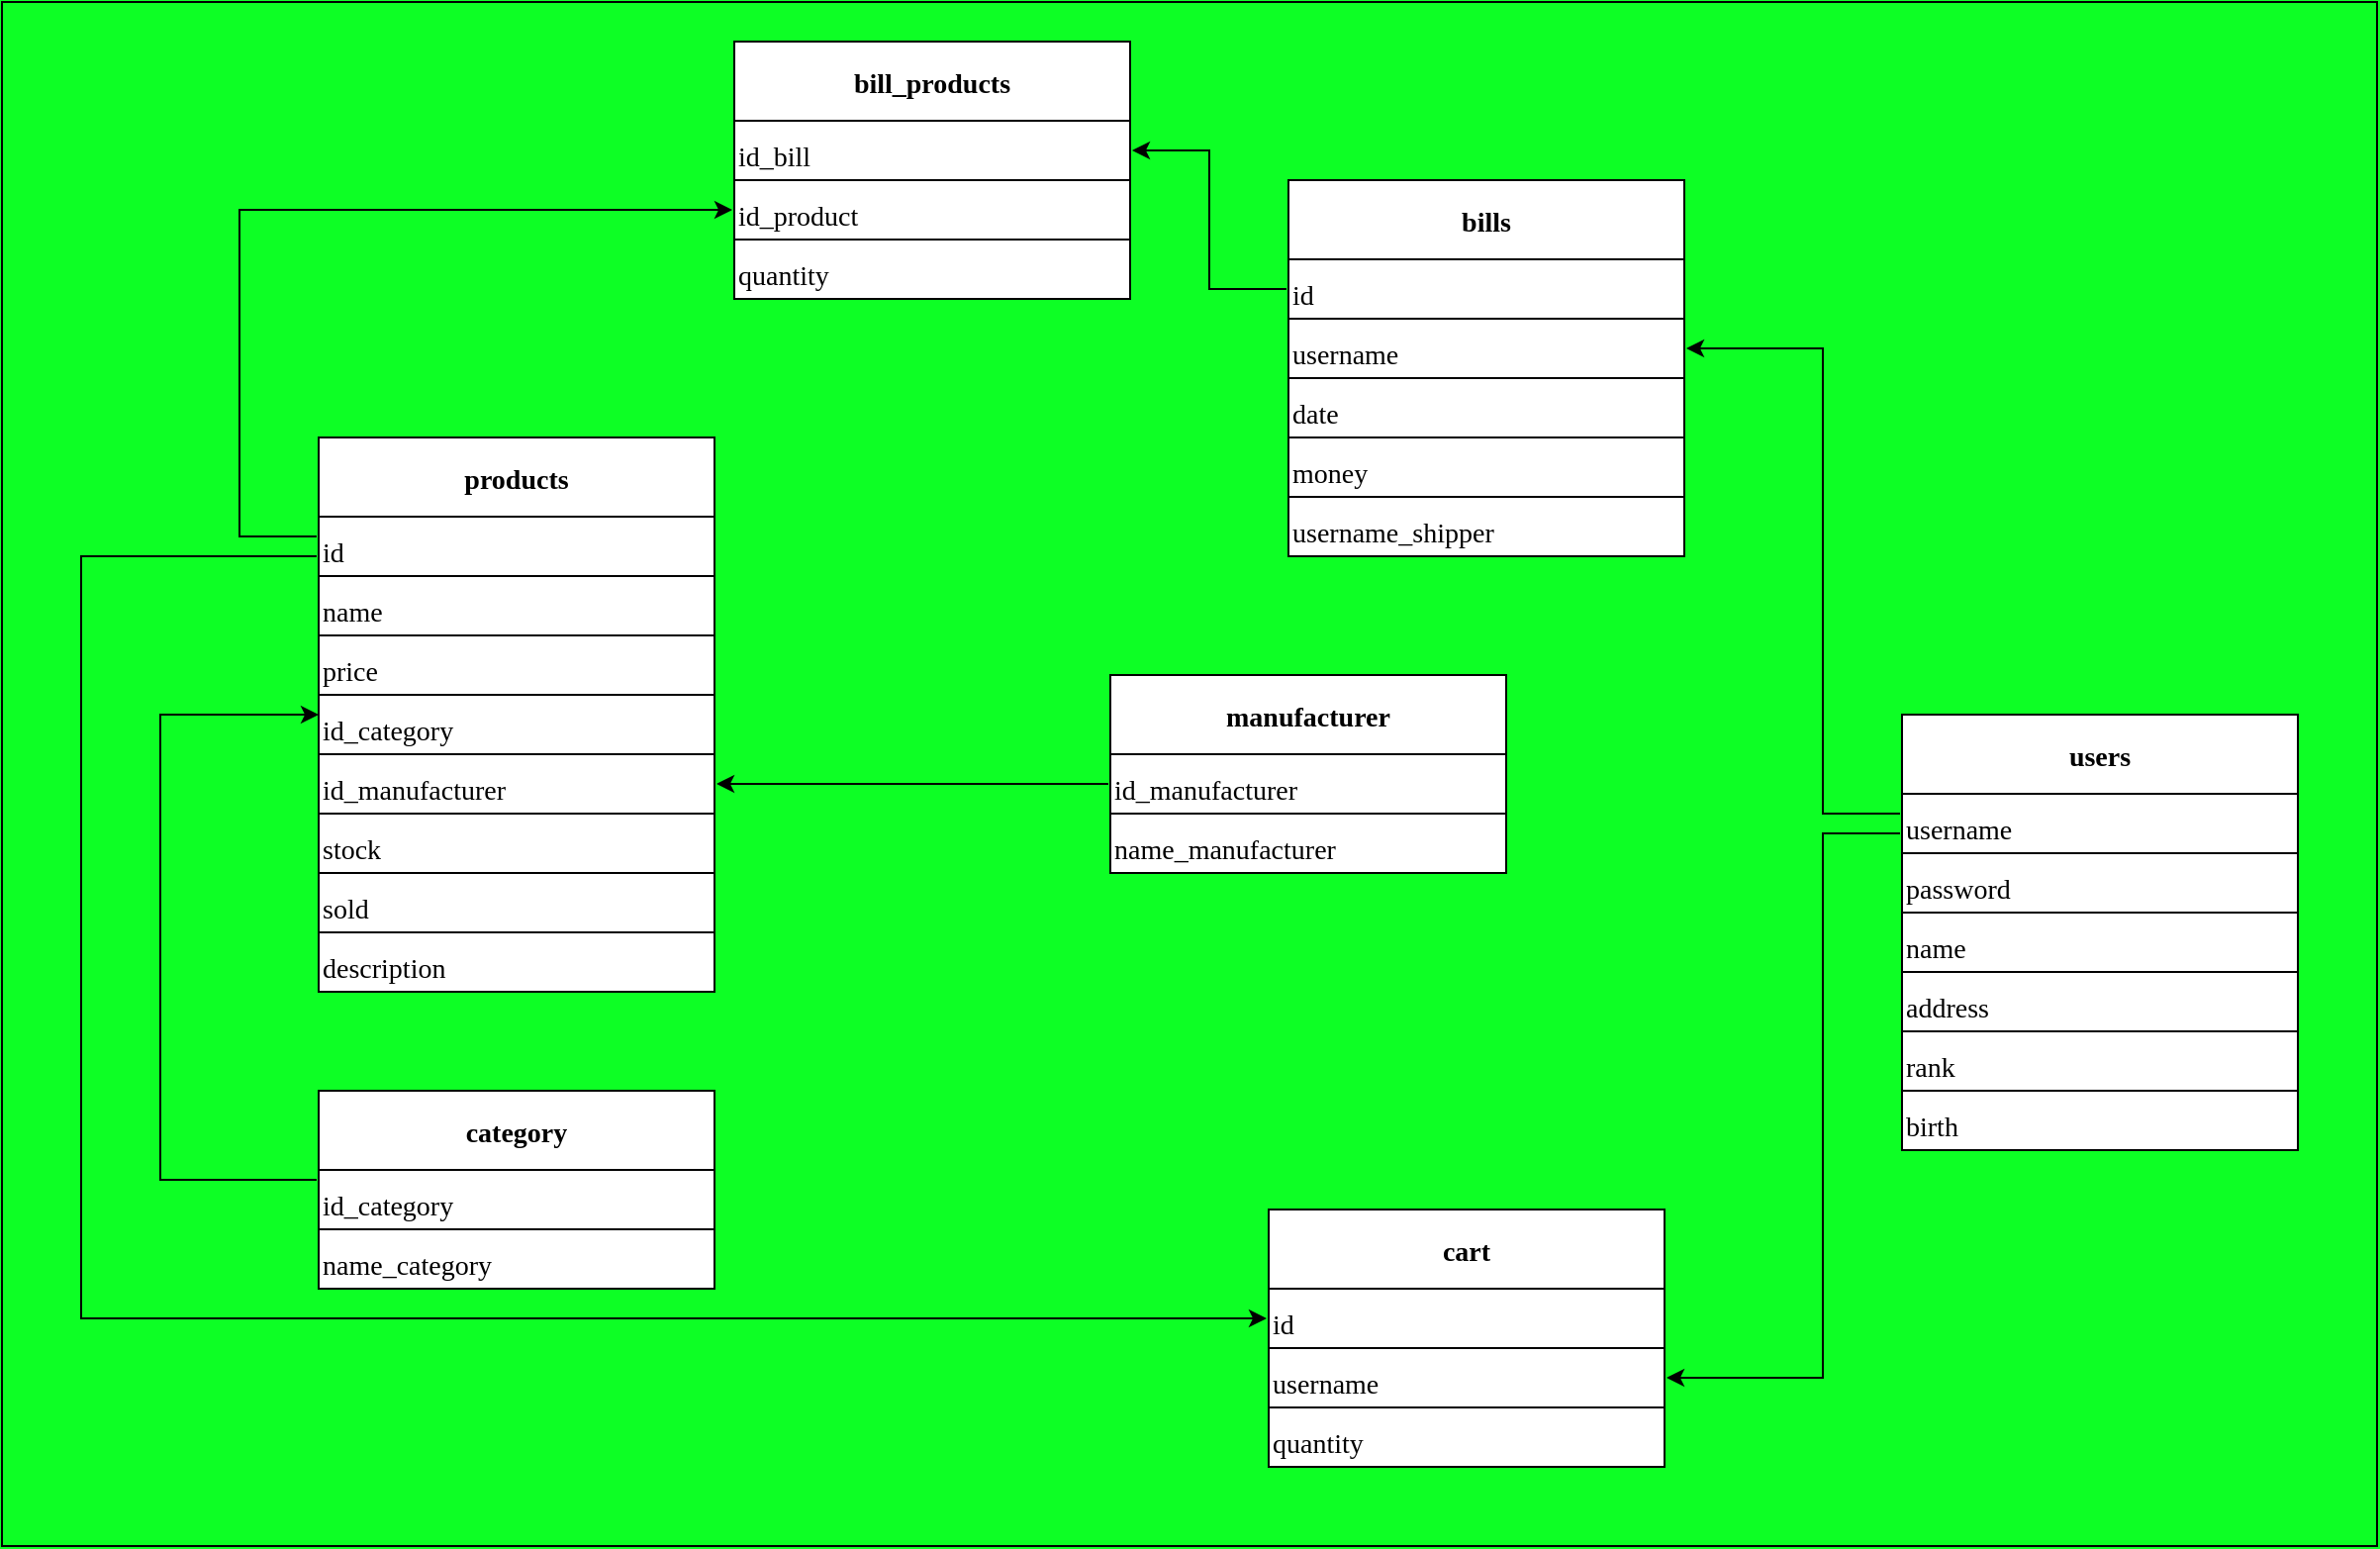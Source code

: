 <mxfile version="15.8.2" type="device"><diagram id="Jr6e6nMdbAhOzdqu26OK" name="Page-1"><mxGraphModel dx="1483" dy="800" grid="1" gridSize="10" guides="1" tooltips="1" connect="1" arrows="1" fold="1" page="1" pageScale="1" pageWidth="850" pageHeight="1100" background="#0DFF25" math="0" shadow="0"><root><mxCell id="0"/><mxCell id="1" parent="0"/><mxCell id="9SJjbUSvgEdiBYpVWnyA-1" value="users" style="swimlane;gradientColor=none;startSize=40;fontFamily=Times New Roman;fontSize=14;" vertex="1" parent="1"><mxGeometry x="1560" y="680" width="200" height="220" as="geometry"/></mxCell><mxCell id="9SJjbUSvgEdiBYpVWnyA-2" value="username" style="gradientColor=none;whiteSpace=wrap;fontColor=default;labelBackgroundColor=none;align=left;verticalAlign=bottom;perimeterSpacing=1;strokeWidth=1;rounded=0;shadow=0;sketch=0;fontFamily=Times New Roman;fontSize=14;" vertex="1" parent="9SJjbUSvgEdiBYpVWnyA-1"><mxGeometry y="40" width="200" height="30" as="geometry"/></mxCell><mxCell id="9SJjbUSvgEdiBYpVWnyA-3" value="password" style="gradientColor=none;whiteSpace=wrap;fontColor=default;labelBackgroundColor=none;align=left;verticalAlign=bottom;perimeterSpacing=1;strokeWidth=1;rounded=0;shadow=0;sketch=0;fontFamily=Times New Roman;fontSize=14;" vertex="1" parent="9SJjbUSvgEdiBYpVWnyA-1"><mxGeometry y="70" width="200" height="30" as="geometry"/></mxCell><mxCell id="9SJjbUSvgEdiBYpVWnyA-4" value="name" style="gradientColor=none;whiteSpace=wrap;fontColor=default;labelBackgroundColor=none;align=left;verticalAlign=bottom;perimeterSpacing=1;strokeWidth=1;rounded=0;shadow=0;sketch=0;fontFamily=Times New Roman;fontSize=14;" vertex="1" parent="9SJjbUSvgEdiBYpVWnyA-1"><mxGeometry y="100" width="200" height="30" as="geometry"/></mxCell><mxCell id="9SJjbUSvgEdiBYpVWnyA-5" value="address" style="gradientColor=none;whiteSpace=wrap;fontColor=default;labelBackgroundColor=none;align=left;verticalAlign=bottom;perimeterSpacing=1;strokeWidth=1;rounded=0;shadow=0;sketch=0;fontFamily=Times New Roman;fontSize=14;" vertex="1" parent="9SJjbUSvgEdiBYpVWnyA-1"><mxGeometry y="130" width="200" height="30" as="geometry"/></mxCell><mxCell id="9SJjbUSvgEdiBYpVWnyA-6" value="rank" style="gradientColor=none;whiteSpace=wrap;fontColor=default;labelBackgroundColor=none;align=left;verticalAlign=bottom;perimeterSpacing=1;strokeWidth=1;rounded=0;shadow=0;sketch=0;fontFamily=Times New Roman;fontSize=14;" vertex="1" parent="9SJjbUSvgEdiBYpVWnyA-1"><mxGeometry y="160" width="200" height="30" as="geometry"/></mxCell><mxCell id="9SJjbUSvgEdiBYpVWnyA-7" value="birth" style="gradientColor=none;whiteSpace=wrap;fontColor=default;labelBackgroundColor=none;align=left;verticalAlign=bottom;perimeterSpacing=1;strokeWidth=1;rounded=0;shadow=0;sketch=0;fontFamily=Times New Roman;fontSize=14;" vertex="1" parent="9SJjbUSvgEdiBYpVWnyA-1"><mxGeometry y="190" width="200" height="30" as="geometry"/></mxCell><mxCell id="9SJjbUSvgEdiBYpVWnyA-8" value="products" style="swimlane;gradientColor=none;startSize=40;fontFamily=Times New Roman;fontSize=14;" vertex="1" parent="1"><mxGeometry x="760" y="540" width="200" height="280" as="geometry"/></mxCell><mxCell id="9SJjbUSvgEdiBYpVWnyA-9" value="id" style="gradientColor=none;whiteSpace=wrap;fontColor=default;labelBackgroundColor=none;align=left;verticalAlign=bottom;perimeterSpacing=1;strokeWidth=1;rounded=0;shadow=0;sketch=0;fontFamily=Times New Roman;fontSize=14;" vertex="1" parent="9SJjbUSvgEdiBYpVWnyA-8"><mxGeometry y="40" width="200" height="30" as="geometry"/></mxCell><mxCell id="9SJjbUSvgEdiBYpVWnyA-10" value="name" style="gradientColor=none;whiteSpace=wrap;fontColor=default;labelBackgroundColor=none;align=left;verticalAlign=bottom;perimeterSpacing=1;strokeWidth=1;rounded=0;shadow=0;sketch=0;fontFamily=Times New Roman;fontSize=14;" vertex="1" parent="9SJjbUSvgEdiBYpVWnyA-8"><mxGeometry y="70" width="200" height="30" as="geometry"/></mxCell><mxCell id="9SJjbUSvgEdiBYpVWnyA-11" value="price" style="gradientColor=none;whiteSpace=wrap;fontColor=default;labelBackgroundColor=none;align=left;verticalAlign=bottom;perimeterSpacing=1;strokeWidth=1;rounded=0;shadow=0;sketch=0;fontFamily=Times New Roman;fontSize=14;" vertex="1" parent="9SJjbUSvgEdiBYpVWnyA-8"><mxGeometry y="100" width="200" height="30" as="geometry"/></mxCell><mxCell id="9SJjbUSvgEdiBYpVWnyA-12" value="id_category" style="gradientColor=none;whiteSpace=wrap;fontColor=default;labelBackgroundColor=none;align=left;verticalAlign=bottom;perimeterSpacing=1;strokeWidth=1;rounded=0;shadow=0;sketch=0;fontFamily=Times New Roman;fontSize=14;" vertex="1" parent="9SJjbUSvgEdiBYpVWnyA-8"><mxGeometry y="130" width="200" height="30" as="geometry"/></mxCell><mxCell id="9SJjbUSvgEdiBYpVWnyA-13" value="id_manufacturer" style="gradientColor=none;whiteSpace=wrap;fontColor=default;labelBackgroundColor=none;align=left;verticalAlign=bottom;perimeterSpacing=1;strokeWidth=1;rounded=0;shadow=0;sketch=0;fontFamily=Times New Roman;fontSize=14;" vertex="1" parent="9SJjbUSvgEdiBYpVWnyA-8"><mxGeometry y="160" width="200" height="30" as="geometry"/></mxCell><mxCell id="9SJjbUSvgEdiBYpVWnyA-14" value="stock" style="gradientColor=none;whiteSpace=wrap;fontColor=default;labelBackgroundColor=none;align=left;verticalAlign=bottom;perimeterSpacing=1;strokeWidth=1;rounded=0;shadow=0;sketch=0;fontFamily=Times New Roman;fontSize=14;" vertex="1" parent="9SJjbUSvgEdiBYpVWnyA-8"><mxGeometry y="190" width="200" height="30" as="geometry"/></mxCell><mxCell id="9SJjbUSvgEdiBYpVWnyA-15" value="sold" style="gradientColor=none;whiteSpace=wrap;fontColor=default;labelBackgroundColor=none;align=left;verticalAlign=bottom;perimeterSpacing=1;strokeWidth=1;rounded=0;shadow=0;sketch=0;fontFamily=Times New Roman;fontSize=14;" vertex="1" parent="9SJjbUSvgEdiBYpVWnyA-8"><mxGeometry y="220" width="200" height="30" as="geometry"/></mxCell><mxCell id="9SJjbUSvgEdiBYpVWnyA-16" value="description" style="gradientColor=none;whiteSpace=wrap;fontColor=default;labelBackgroundColor=none;align=left;verticalAlign=bottom;perimeterSpacing=1;strokeWidth=1;rounded=0;shadow=0;sketch=0;fontFamily=Times New Roman;fontSize=14;" vertex="1" parent="9SJjbUSvgEdiBYpVWnyA-8"><mxGeometry y="250" width="200" height="30" as="geometry"/></mxCell><mxCell id="9SJjbUSvgEdiBYpVWnyA-22" value="category" style="swimlane;gradientColor=none;startSize=40;fontFamily=Times New Roman;fontSize=14;" vertex="1" parent="1"><mxGeometry x="760" y="870" width="200" height="100" as="geometry"/></mxCell><mxCell id="9SJjbUSvgEdiBYpVWnyA-23" value="id_category" style="gradientColor=none;whiteSpace=wrap;fontColor=default;labelBackgroundColor=none;align=left;verticalAlign=bottom;perimeterSpacing=1;strokeWidth=1;rounded=0;shadow=0;sketch=0;fontFamily=Times New Roman;fontSize=14;" vertex="1" parent="9SJjbUSvgEdiBYpVWnyA-22"><mxGeometry y="40" width="200" height="30" as="geometry"/></mxCell><mxCell id="9SJjbUSvgEdiBYpVWnyA-24" value="name_category" style="gradientColor=none;whiteSpace=wrap;fontColor=default;labelBackgroundColor=none;align=left;verticalAlign=bottom;perimeterSpacing=1;strokeWidth=1;rounded=0;shadow=0;sketch=0;fontFamily=Times New Roman;fontSize=14;" vertex="1" parent="9SJjbUSvgEdiBYpVWnyA-22"><mxGeometry y="70" width="200" height="30" as="geometry"/></mxCell><mxCell id="9SJjbUSvgEdiBYpVWnyA-30" value="bills" style="swimlane;gradientColor=none;startSize=40;fontFamily=Times New Roman;fontSize=14;" vertex="1" parent="1"><mxGeometry x="1250" y="410" width="200" height="190" as="geometry"/></mxCell><mxCell id="9SJjbUSvgEdiBYpVWnyA-31" value="id" style="gradientColor=none;whiteSpace=wrap;fontColor=default;labelBackgroundColor=none;align=left;verticalAlign=bottom;perimeterSpacing=1;strokeWidth=1;rounded=0;shadow=0;sketch=0;fontFamily=Times New Roman;fontSize=14;" vertex="1" parent="9SJjbUSvgEdiBYpVWnyA-30"><mxGeometry y="40" width="200" height="30" as="geometry"/></mxCell><mxCell id="9SJjbUSvgEdiBYpVWnyA-32" value="username" style="gradientColor=none;whiteSpace=wrap;fontColor=default;labelBackgroundColor=none;align=left;verticalAlign=bottom;perimeterSpacing=1;strokeWidth=1;rounded=0;shadow=0;sketch=0;fontFamily=Times New Roman;fontSize=14;" vertex="1" parent="9SJjbUSvgEdiBYpVWnyA-30"><mxGeometry y="70" width="200" height="30" as="geometry"/></mxCell><mxCell id="9SJjbUSvgEdiBYpVWnyA-33" value="date" style="gradientColor=none;whiteSpace=wrap;fontColor=default;labelBackgroundColor=none;align=left;verticalAlign=bottom;perimeterSpacing=1;strokeWidth=1;rounded=0;shadow=0;sketch=0;fontFamily=Times New Roman;fontSize=14;" vertex="1" parent="9SJjbUSvgEdiBYpVWnyA-30"><mxGeometry y="100" width="200" height="30" as="geometry"/></mxCell><mxCell id="9SJjbUSvgEdiBYpVWnyA-34" value="money" style="gradientColor=none;whiteSpace=wrap;fontColor=default;labelBackgroundColor=none;align=left;verticalAlign=bottom;perimeterSpacing=1;strokeWidth=1;rounded=0;shadow=0;sketch=0;fontFamily=Times New Roman;fontSize=14;" vertex="1" parent="9SJjbUSvgEdiBYpVWnyA-30"><mxGeometry y="130" width="200" height="30" as="geometry"/></mxCell><mxCell id="9SJjbUSvgEdiBYpVWnyA-36" value="username_shipper" style="gradientColor=none;whiteSpace=wrap;fontColor=default;labelBackgroundColor=none;align=left;verticalAlign=bottom;perimeterSpacing=1;strokeWidth=1;rounded=0;shadow=0;sketch=0;fontFamily=Times New Roman;fontSize=14;" vertex="1" parent="9SJjbUSvgEdiBYpVWnyA-30"><mxGeometry y="160" width="200" height="30" as="geometry"/></mxCell><mxCell id="9SJjbUSvgEdiBYpVWnyA-41" style="edgeStyle=orthogonalEdgeStyle;rounded=0;orthogonalLoop=1;jettySize=auto;html=1;entryX=0;entryY=0.5;entryDx=0;entryDy=0;fontFamily=Times New Roman;fontSize=14;" edge="1" parent="1" source="9SJjbUSvgEdiBYpVWnyA-23" target="9SJjbUSvgEdiBYpVWnyA-8"><mxGeometry relative="1" as="geometry"><Array as="points"><mxPoint x="680" y="915"/><mxPoint x="680" y="680"/></Array></mxGeometry></mxCell><mxCell id="9SJjbUSvgEdiBYpVWnyA-44" value="bill_products" style="swimlane;gradientColor=none;startSize=40;fontFamily=Times New Roman;fontSize=14;" vertex="1" parent="1"><mxGeometry x="970" y="340" width="200" height="130" as="geometry"/></mxCell><mxCell id="9SJjbUSvgEdiBYpVWnyA-45" value="id_bill" style="gradientColor=none;whiteSpace=wrap;fontColor=default;labelBackgroundColor=none;align=left;verticalAlign=bottom;perimeterSpacing=1;strokeWidth=1;rounded=0;shadow=0;sketch=0;fontFamily=Times New Roman;fontSize=14;" vertex="1" parent="9SJjbUSvgEdiBYpVWnyA-44"><mxGeometry y="40" width="200" height="30" as="geometry"/></mxCell><mxCell id="9SJjbUSvgEdiBYpVWnyA-46" value="id_product" style="gradientColor=none;whiteSpace=wrap;fontColor=default;labelBackgroundColor=none;align=left;verticalAlign=bottom;perimeterSpacing=1;strokeWidth=1;rounded=0;shadow=0;sketch=0;fontFamily=Times New Roman;fontSize=14;" vertex="1" parent="9SJjbUSvgEdiBYpVWnyA-44"><mxGeometry y="70" width="200" height="30" as="geometry"/></mxCell><mxCell id="9SJjbUSvgEdiBYpVWnyA-47" value="quantity" style="gradientColor=none;whiteSpace=wrap;fontColor=default;labelBackgroundColor=none;align=left;verticalAlign=bottom;perimeterSpacing=1;strokeWidth=1;rounded=0;shadow=0;sketch=0;fontFamily=Times New Roman;fontSize=14;" vertex="1" parent="9SJjbUSvgEdiBYpVWnyA-44"><mxGeometry y="100" width="200" height="30" as="geometry"/></mxCell><mxCell id="9SJjbUSvgEdiBYpVWnyA-48" style="edgeStyle=orthogonalEdgeStyle;rounded=0;orthogonalLoop=1;jettySize=auto;html=1;entryX=1;entryY=0.5;entryDx=0;entryDy=0;fontFamily=Times New Roman;fontSize=14;" edge="1" parent="1" source="9SJjbUSvgEdiBYpVWnyA-2" target="9SJjbUSvgEdiBYpVWnyA-32"><mxGeometry relative="1" as="geometry"><Array as="points"><mxPoint x="1520" y="730"/><mxPoint x="1520" y="495"/></Array></mxGeometry></mxCell><mxCell id="9SJjbUSvgEdiBYpVWnyA-49" value="cart" style="swimlane;gradientColor=none;startSize=40;fontFamily=Times New Roman;fontSize=14;" vertex="1" parent="1"><mxGeometry x="1240" y="930" width="200" height="130" as="geometry"/></mxCell><mxCell id="9SJjbUSvgEdiBYpVWnyA-50" value="id" style="gradientColor=none;whiteSpace=wrap;fontColor=default;labelBackgroundColor=none;align=left;verticalAlign=bottom;perimeterSpacing=1;strokeWidth=1;rounded=0;shadow=0;sketch=0;fontFamily=Times New Roman;fontSize=14;" vertex="1" parent="9SJjbUSvgEdiBYpVWnyA-49"><mxGeometry y="40" width="200" height="30" as="geometry"/></mxCell><mxCell id="9SJjbUSvgEdiBYpVWnyA-51" value="username" style="gradientColor=none;whiteSpace=wrap;fontColor=default;labelBackgroundColor=none;align=left;verticalAlign=bottom;perimeterSpacing=1;strokeWidth=1;rounded=0;shadow=0;sketch=0;fontFamily=Times New Roman;fontSize=14;" vertex="1" parent="9SJjbUSvgEdiBYpVWnyA-49"><mxGeometry y="70" width="200" height="30" as="geometry"/></mxCell><mxCell id="9SJjbUSvgEdiBYpVWnyA-52" value="quantity" style="gradientColor=none;whiteSpace=wrap;fontColor=default;labelBackgroundColor=none;align=left;verticalAlign=bottom;perimeterSpacing=1;strokeWidth=1;rounded=0;shadow=0;sketch=0;fontFamily=Times New Roman;fontSize=14;" vertex="1" parent="9SJjbUSvgEdiBYpVWnyA-49"><mxGeometry y="100" width="200" height="30" as="geometry"/></mxCell><mxCell id="9SJjbUSvgEdiBYpVWnyA-53" style="edgeStyle=orthogonalEdgeStyle;rounded=0;orthogonalLoop=1;jettySize=auto;html=1;entryX=1;entryY=0.5;entryDx=0;entryDy=0;fontFamily=Times New Roman;fontSize=14;" edge="1" parent="1" source="9SJjbUSvgEdiBYpVWnyA-2" target="9SJjbUSvgEdiBYpVWnyA-51"><mxGeometry relative="1" as="geometry"><Array as="points"><mxPoint x="1520" y="740"/><mxPoint x="1520" y="1015"/></Array></mxGeometry></mxCell><mxCell id="9SJjbUSvgEdiBYpVWnyA-61" style="edgeStyle=orthogonalEdgeStyle;rounded=0;orthogonalLoop=1;jettySize=auto;html=1;entryX=0;entryY=0.5;entryDx=0;entryDy=0;fontFamily=Times New Roman;fontSize=14;" edge="1" parent="1" source="9SJjbUSvgEdiBYpVWnyA-9" target="9SJjbUSvgEdiBYpVWnyA-46"><mxGeometry relative="1" as="geometry"><mxPoint x="830" y="430" as="targetPoint"/><Array as="points"><mxPoint x="720" y="590"/><mxPoint x="720" y="425"/></Array></mxGeometry></mxCell><mxCell id="9SJjbUSvgEdiBYpVWnyA-62" style="edgeStyle=orthogonalEdgeStyle;rounded=0;orthogonalLoop=1;jettySize=auto;html=1;entryX=1;entryY=0.5;entryDx=0;entryDy=0;fontFamily=Times New Roman;fontSize=14;" edge="1" parent="1" source="9SJjbUSvgEdiBYpVWnyA-31" target="9SJjbUSvgEdiBYpVWnyA-45"><mxGeometry relative="1" as="geometry"/></mxCell><mxCell id="9SJjbUSvgEdiBYpVWnyA-63" style="edgeStyle=orthogonalEdgeStyle;rounded=0;orthogonalLoop=1;jettySize=auto;html=1;entryX=0;entryY=0.5;entryDx=0;entryDy=0;fontFamily=Times New Roman;fontSize=14;" edge="1" parent="1" source="9SJjbUSvgEdiBYpVWnyA-9" target="9SJjbUSvgEdiBYpVWnyA-50"><mxGeometry relative="1" as="geometry"><mxPoint x="1160" y="1040" as="targetPoint"/><Array as="points"><mxPoint x="640" y="600"/><mxPoint x="640" y="985"/></Array></mxGeometry></mxCell><mxCell id="9SJjbUSvgEdiBYpVWnyA-71" value="manufacturer" style="swimlane;gradientColor=none;startSize=40;fontFamily=Times New Roman;fontSize=14;" vertex="1" parent="1"><mxGeometry x="1160" y="660" width="200" height="100" as="geometry"/></mxCell><mxCell id="9SJjbUSvgEdiBYpVWnyA-72" value="id_manufacturer" style="gradientColor=none;whiteSpace=wrap;fontColor=default;labelBackgroundColor=none;align=left;verticalAlign=bottom;perimeterSpacing=1;strokeWidth=1;rounded=0;shadow=0;sketch=0;fontFamily=Times New Roman;fontSize=14;" vertex="1" parent="9SJjbUSvgEdiBYpVWnyA-71"><mxGeometry y="40" width="200" height="30" as="geometry"/></mxCell><mxCell id="9SJjbUSvgEdiBYpVWnyA-73" value="name_manufacturer" style="gradientColor=none;whiteSpace=wrap;fontColor=default;labelBackgroundColor=none;align=left;verticalAlign=bottom;perimeterSpacing=1;strokeWidth=1;rounded=0;shadow=0;sketch=0;fontFamily=Times New Roman;fontSize=14;" vertex="1" parent="9SJjbUSvgEdiBYpVWnyA-71"><mxGeometry y="70" width="200" height="30" as="geometry"/></mxCell><mxCell id="9SJjbUSvgEdiBYpVWnyA-74" style="edgeStyle=orthogonalEdgeStyle;rounded=0;orthogonalLoop=1;jettySize=auto;html=1;entryX=1;entryY=0.5;entryDx=0;entryDy=0;" edge="1" parent="1" source="9SJjbUSvgEdiBYpVWnyA-72" target="9SJjbUSvgEdiBYpVWnyA-13"><mxGeometry relative="1" as="geometry"/></mxCell><mxCell id="9SJjbUSvgEdiBYpVWnyA-75" value="" style="rounded=0;whiteSpace=wrap;html=1;fillColor=none;" vertex="1" parent="1"><mxGeometry x="600" y="320" width="1200" height="780" as="geometry"/></mxCell></root></mxGraphModel></diagram></mxfile>